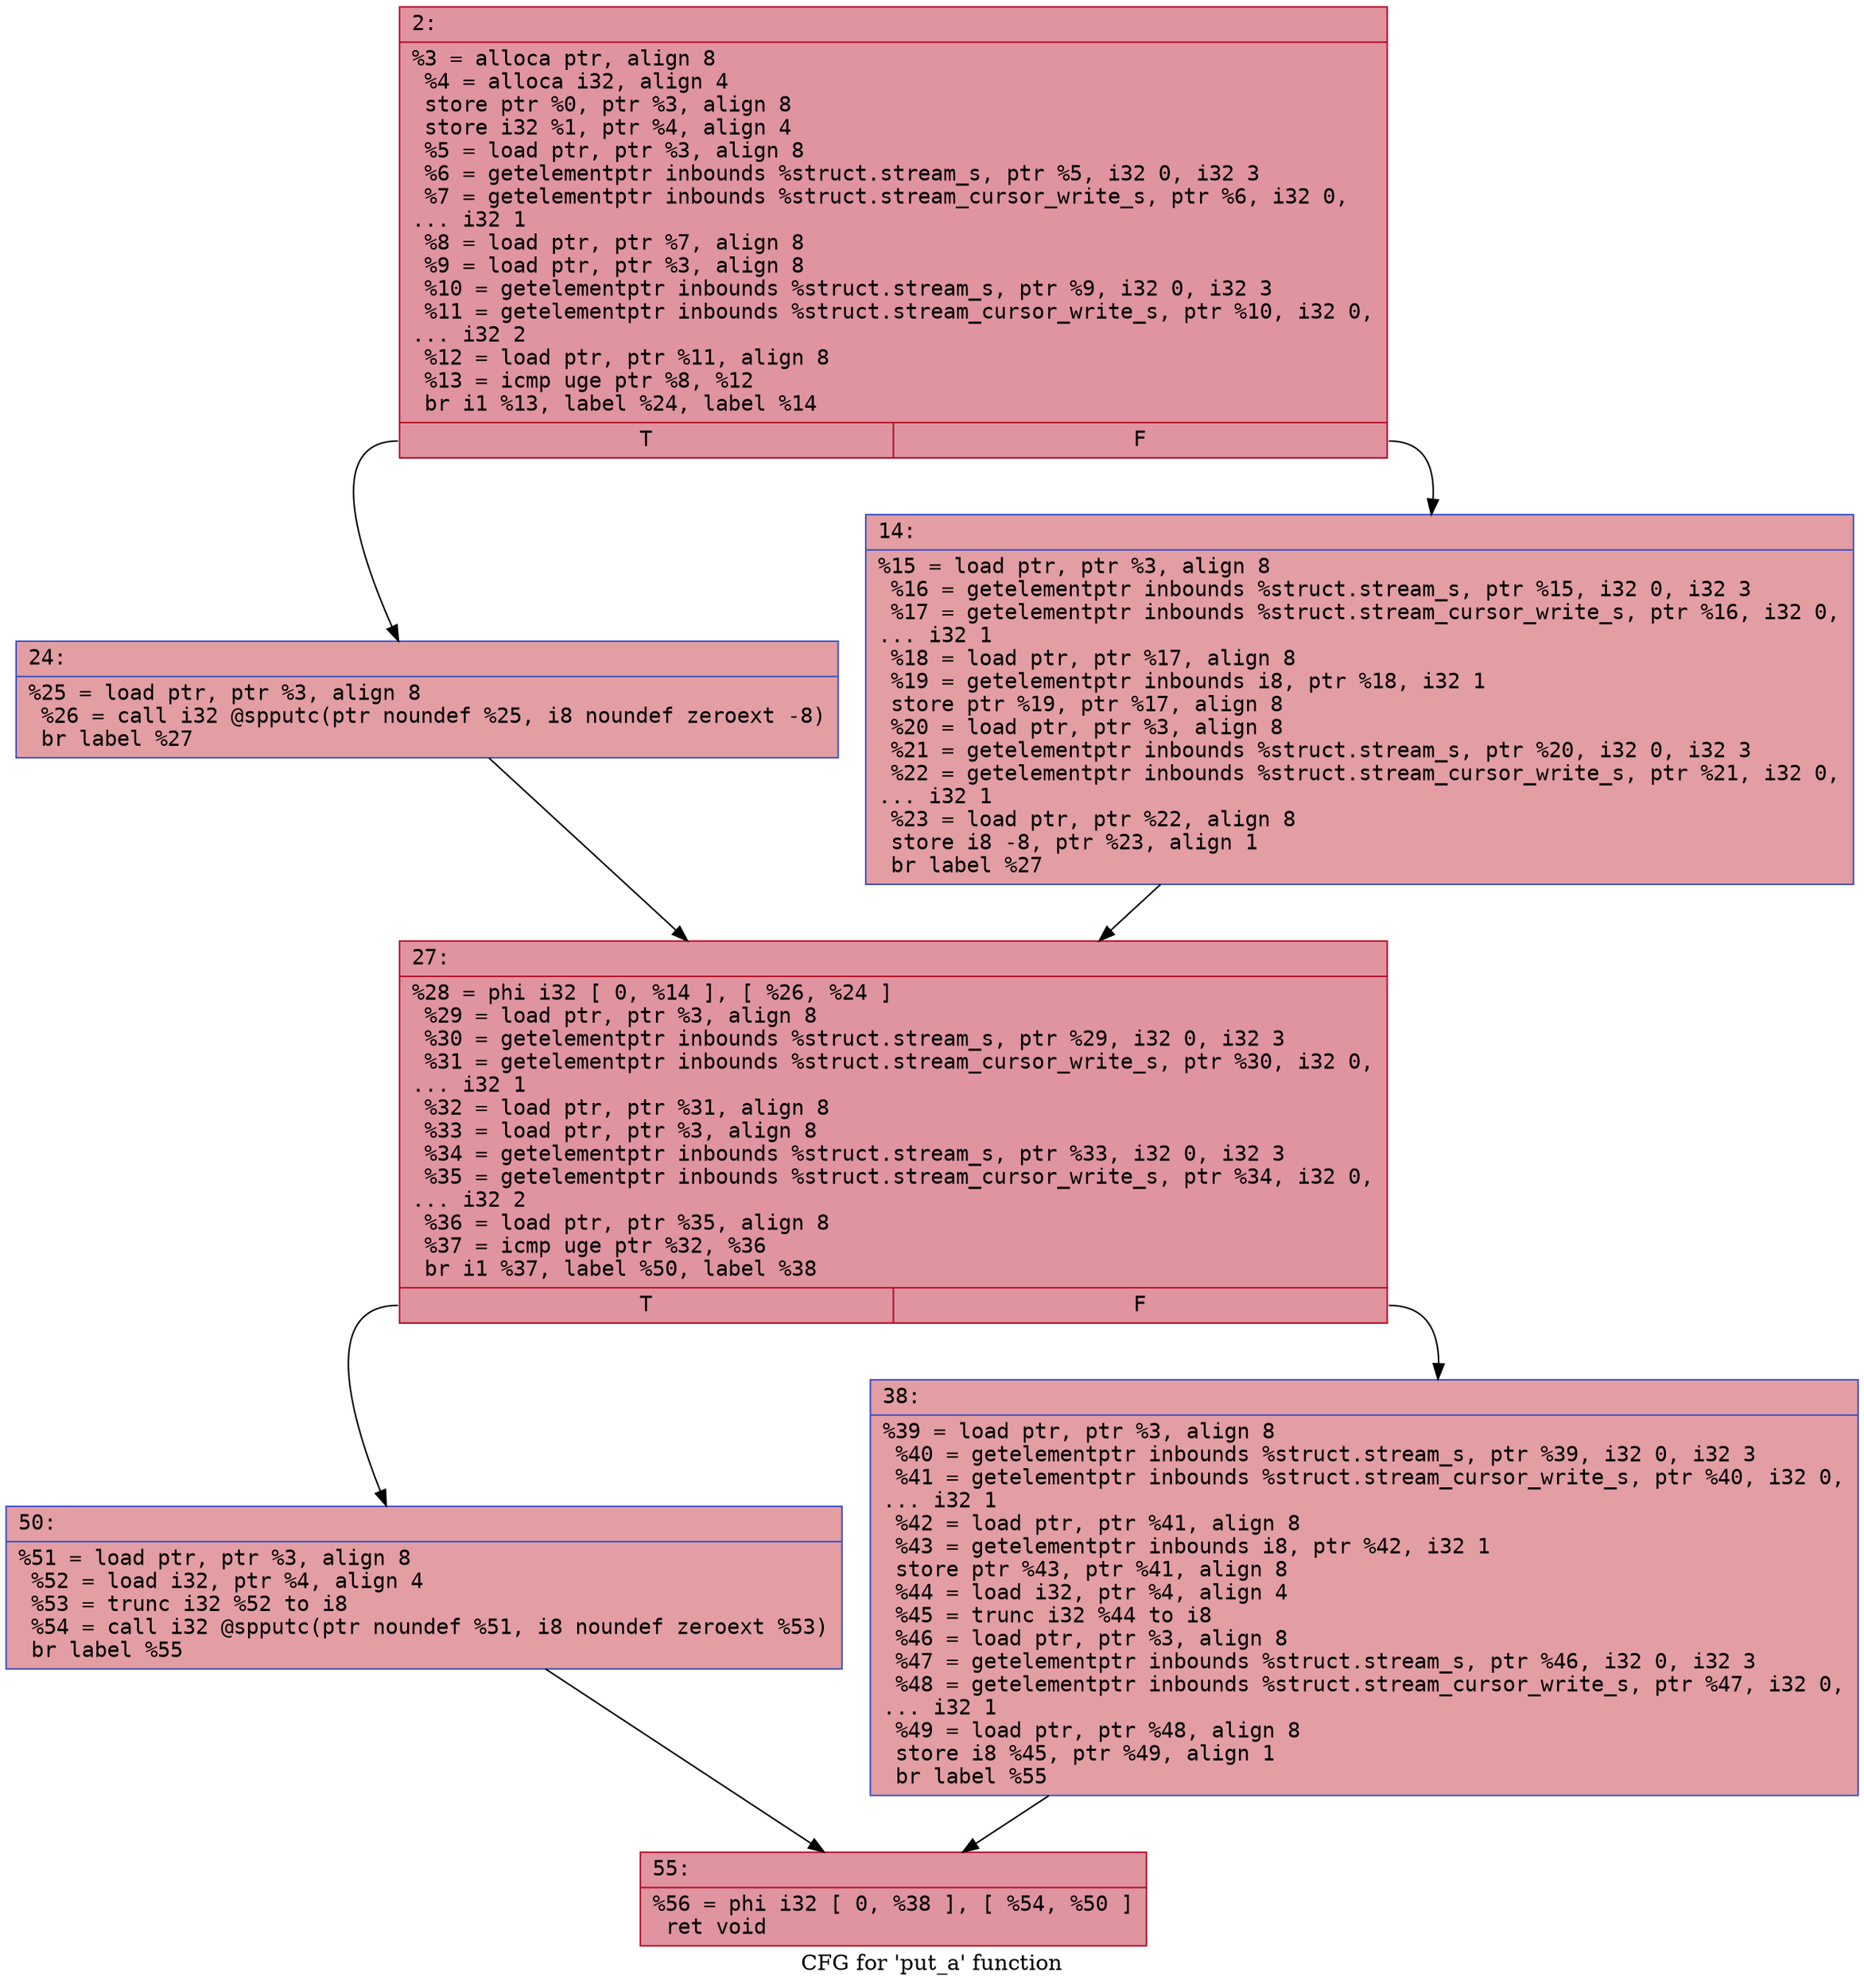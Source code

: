 digraph "CFG for 'put_a' function" {
	label="CFG for 'put_a' function";

	Node0x600003ba14f0 [shape=record,color="#b70d28ff", style=filled, fillcolor="#b70d2870" fontname="Courier",label="{2:\l|  %3 = alloca ptr, align 8\l  %4 = alloca i32, align 4\l  store ptr %0, ptr %3, align 8\l  store i32 %1, ptr %4, align 4\l  %5 = load ptr, ptr %3, align 8\l  %6 = getelementptr inbounds %struct.stream_s, ptr %5, i32 0, i32 3\l  %7 = getelementptr inbounds %struct.stream_cursor_write_s, ptr %6, i32 0,\l... i32 1\l  %8 = load ptr, ptr %7, align 8\l  %9 = load ptr, ptr %3, align 8\l  %10 = getelementptr inbounds %struct.stream_s, ptr %9, i32 0, i32 3\l  %11 = getelementptr inbounds %struct.stream_cursor_write_s, ptr %10, i32 0,\l... i32 2\l  %12 = load ptr, ptr %11, align 8\l  %13 = icmp uge ptr %8, %12\l  br i1 %13, label %24, label %14\l|{<s0>T|<s1>F}}"];
	Node0x600003ba14f0:s0 -> Node0x600003ba1630[tooltip="2 -> 24\nProbability 50.00%" ];
	Node0x600003ba14f0:s1 -> Node0x600003ba15e0[tooltip="2 -> 14\nProbability 50.00%" ];
	Node0x600003ba15e0 [shape=record,color="#3d50c3ff", style=filled, fillcolor="#be242e70" fontname="Courier",label="{14:\l|  %15 = load ptr, ptr %3, align 8\l  %16 = getelementptr inbounds %struct.stream_s, ptr %15, i32 0, i32 3\l  %17 = getelementptr inbounds %struct.stream_cursor_write_s, ptr %16, i32 0,\l... i32 1\l  %18 = load ptr, ptr %17, align 8\l  %19 = getelementptr inbounds i8, ptr %18, i32 1\l  store ptr %19, ptr %17, align 8\l  %20 = load ptr, ptr %3, align 8\l  %21 = getelementptr inbounds %struct.stream_s, ptr %20, i32 0, i32 3\l  %22 = getelementptr inbounds %struct.stream_cursor_write_s, ptr %21, i32 0,\l... i32 1\l  %23 = load ptr, ptr %22, align 8\l  store i8 -8, ptr %23, align 1\l  br label %27\l}"];
	Node0x600003ba15e0 -> Node0x600003ba1680[tooltip="14 -> 27\nProbability 100.00%" ];
	Node0x600003ba1630 [shape=record,color="#3d50c3ff", style=filled, fillcolor="#be242e70" fontname="Courier",label="{24:\l|  %25 = load ptr, ptr %3, align 8\l  %26 = call i32 @spputc(ptr noundef %25, i8 noundef zeroext -8)\l  br label %27\l}"];
	Node0x600003ba1630 -> Node0x600003ba1680[tooltip="24 -> 27\nProbability 100.00%" ];
	Node0x600003ba1680 [shape=record,color="#b70d28ff", style=filled, fillcolor="#b70d2870" fontname="Courier",label="{27:\l|  %28 = phi i32 [ 0, %14 ], [ %26, %24 ]\l  %29 = load ptr, ptr %3, align 8\l  %30 = getelementptr inbounds %struct.stream_s, ptr %29, i32 0, i32 3\l  %31 = getelementptr inbounds %struct.stream_cursor_write_s, ptr %30, i32 0,\l... i32 1\l  %32 = load ptr, ptr %31, align 8\l  %33 = load ptr, ptr %3, align 8\l  %34 = getelementptr inbounds %struct.stream_s, ptr %33, i32 0, i32 3\l  %35 = getelementptr inbounds %struct.stream_cursor_write_s, ptr %34, i32 0,\l... i32 2\l  %36 = load ptr, ptr %35, align 8\l  %37 = icmp uge ptr %32, %36\l  br i1 %37, label %50, label %38\l|{<s0>T|<s1>F}}"];
	Node0x600003ba1680:s0 -> Node0x600003ba1720[tooltip="27 -> 50\nProbability 50.00%" ];
	Node0x600003ba1680:s1 -> Node0x600003ba16d0[tooltip="27 -> 38\nProbability 50.00%" ];
	Node0x600003ba16d0 [shape=record,color="#3d50c3ff", style=filled, fillcolor="#be242e70" fontname="Courier",label="{38:\l|  %39 = load ptr, ptr %3, align 8\l  %40 = getelementptr inbounds %struct.stream_s, ptr %39, i32 0, i32 3\l  %41 = getelementptr inbounds %struct.stream_cursor_write_s, ptr %40, i32 0,\l... i32 1\l  %42 = load ptr, ptr %41, align 8\l  %43 = getelementptr inbounds i8, ptr %42, i32 1\l  store ptr %43, ptr %41, align 8\l  %44 = load i32, ptr %4, align 4\l  %45 = trunc i32 %44 to i8\l  %46 = load ptr, ptr %3, align 8\l  %47 = getelementptr inbounds %struct.stream_s, ptr %46, i32 0, i32 3\l  %48 = getelementptr inbounds %struct.stream_cursor_write_s, ptr %47, i32 0,\l... i32 1\l  %49 = load ptr, ptr %48, align 8\l  store i8 %45, ptr %49, align 1\l  br label %55\l}"];
	Node0x600003ba16d0 -> Node0x600003ba1770[tooltip="38 -> 55\nProbability 100.00%" ];
	Node0x600003ba1720 [shape=record,color="#3d50c3ff", style=filled, fillcolor="#be242e70" fontname="Courier",label="{50:\l|  %51 = load ptr, ptr %3, align 8\l  %52 = load i32, ptr %4, align 4\l  %53 = trunc i32 %52 to i8\l  %54 = call i32 @spputc(ptr noundef %51, i8 noundef zeroext %53)\l  br label %55\l}"];
	Node0x600003ba1720 -> Node0x600003ba1770[tooltip="50 -> 55\nProbability 100.00%" ];
	Node0x600003ba1770 [shape=record,color="#b70d28ff", style=filled, fillcolor="#b70d2870" fontname="Courier",label="{55:\l|  %56 = phi i32 [ 0, %38 ], [ %54, %50 ]\l  ret void\l}"];
}
